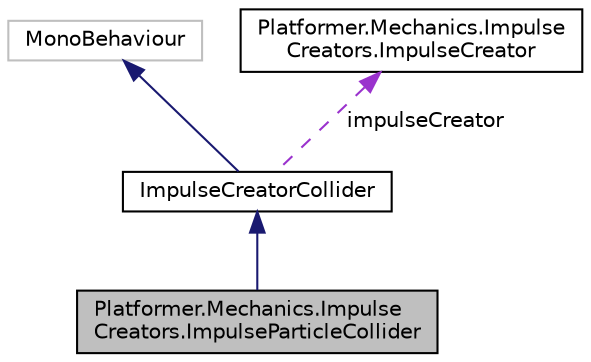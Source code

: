 digraph "Platformer.Mechanics.ImpulseCreators.ImpulseParticleCollider"
{
 // LATEX_PDF_SIZE
  edge [fontname="Helvetica",fontsize="10",labelfontname="Helvetica",labelfontsize="10"];
  node [fontname="Helvetica",fontsize="10",shape=record];
  Node1 [label="Platformer.Mechanics.Impulse\lCreators.ImpulseParticleCollider",height=0.2,width=0.4,color="black", fillcolor="grey75", style="filled", fontcolor="black",tooltip="ImpulseCreatorCollider with a impulseCreator of the type ImpulseParticle"];
  Node2 -> Node1 [dir="back",color="midnightblue",fontsize="10",style="solid",fontname="Helvetica"];
  Node2 [label="ImpulseCreatorCollider",height=0.2,width=0.4,color="black", fillcolor="white", style="filled",URL="$class_platformer_1_1_mechanics_1_1_impulse_creators_1_1_impulse_creator_collider.html",tooltip="General class ImpulseCreators uses to manage collisión with KinematicObjects and impulse applied acco..."];
  Node3 -> Node2 [dir="back",color="midnightblue",fontsize="10",style="solid",fontname="Helvetica"];
  Node3 [label="MonoBehaviour",height=0.2,width=0.4,color="grey75", fillcolor="white", style="filled",tooltip=" "];
  Node4 -> Node2 [dir="back",color="darkorchid3",fontsize="10",style="dashed",label=" impulseCreator" ,fontname="Helvetica"];
  Node4 [label="Platformer.Mechanics.Impulse\lCreators.ImpulseCreator",height=0.2,width=0.4,color="black", fillcolor="white", style="filled",URL="$interface_platformer_1_1_mechanics_1_1_impulse_creators_1_1_impulse_creator.html",tooltip="Interface from which classes that impulses KinematicObjects will inherit"];
}
